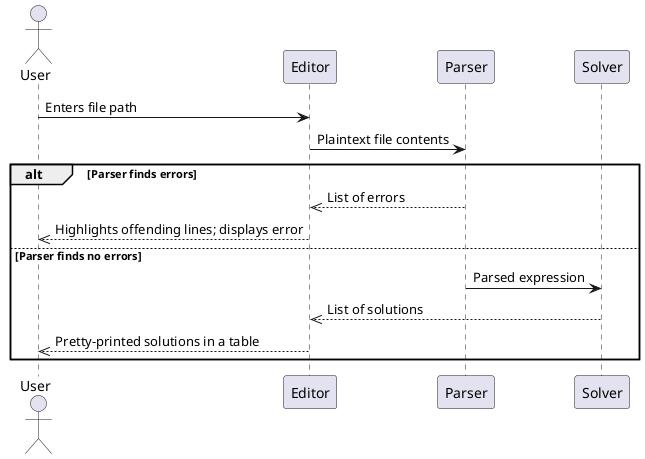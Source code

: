 @startuml LogicLang Internal Interactions

actor User 
participant Editor 
participant Parser 
participant Solver 

User -> Editor: Enters file path 
Editor -> Parser: Plaintext file contents 

alt Parser finds errors  
    Parser -->> Editor: List of errors
    Editor -->> User: Highlights offending lines; displays error

else Parser finds no errors
    Parser -> Solver: Parsed expression
    Solver -->> Editor: List of solutions
    Editor -->> User: Pretty-printed solutions in a table

end 

@enduml  